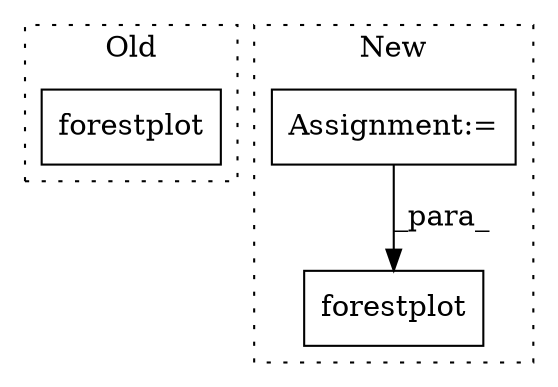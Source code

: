 digraph G {
subgraph cluster0 {
1 [label="forestplot" a="32" s="202,239" l="11,1" shape="box"];
label = "Old";
style="dotted";
}
subgraph cluster1 {
2 [label="forestplot" a="32" s="527,543" l="11,1" shape="box"];
3 [label="Assignment:=" a="7" s="457" l="1" shape="box"];
label = "New";
style="dotted";
}
3 -> 2 [label="_para_"];
}